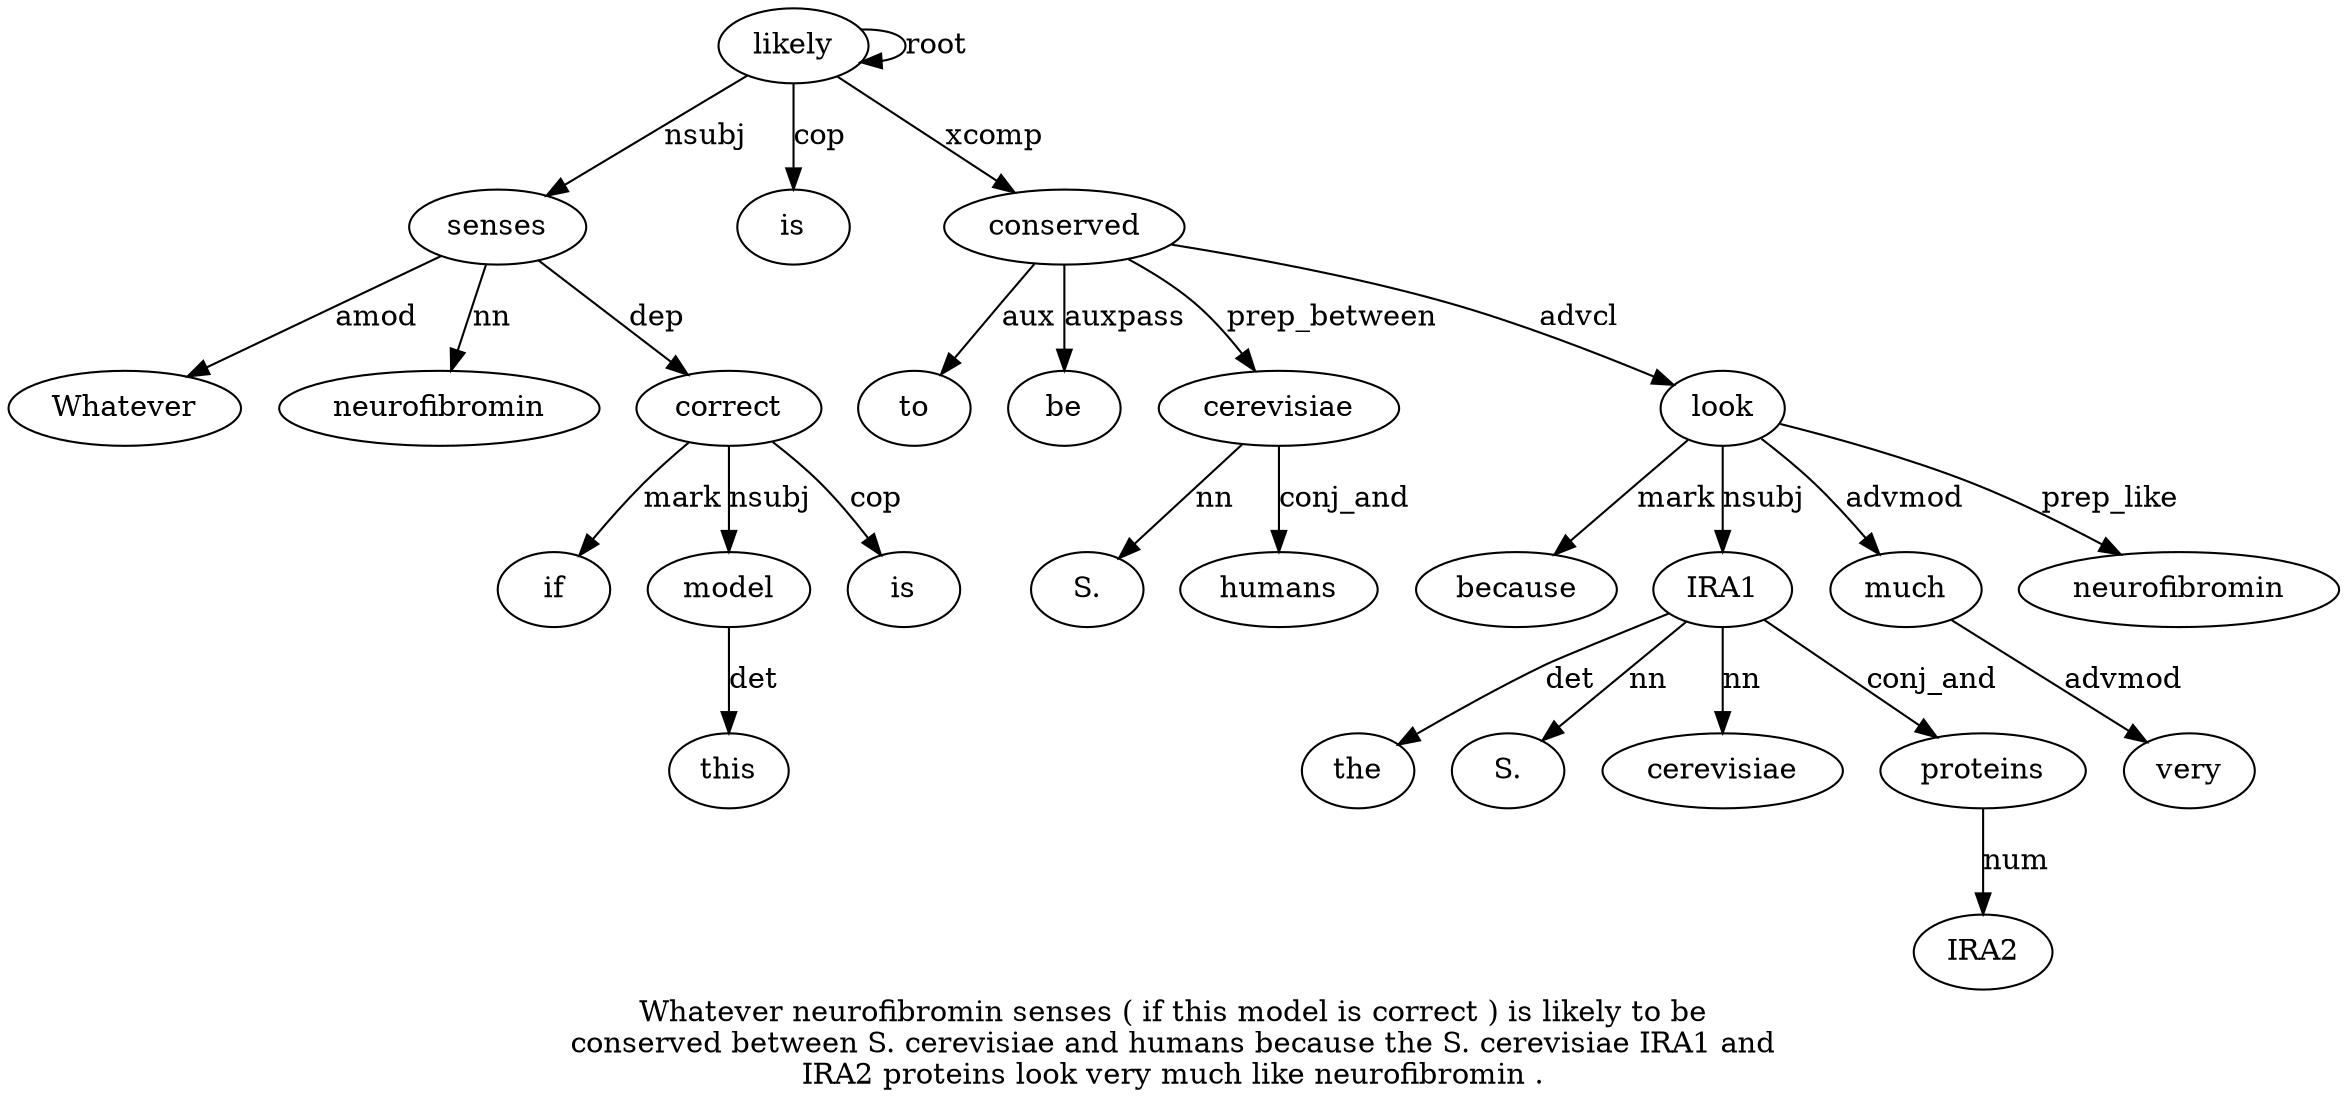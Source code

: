 digraph "Whatever neurofibromin senses ( if this model is correct ) is likely to be conserved between S. cerevisiae and humans because the S. cerevisiae IRA1 and IRA2 proteins look very much like neurofibromin ." {
label="Whatever neurofibromin senses ( if this model is correct ) is likely to be
conserved between S. cerevisiae and humans because the S. cerevisiae IRA1 and
IRA2 proteins look very much like neurofibromin .";
senses3 [style=filled, fillcolor=white, label=senses];
Whatever1 [style=filled, fillcolor=white, label=Whatever];
senses3 -> Whatever1  [label=amod];
neurofibromin2 [style=filled, fillcolor=white, label=neurofibromin];
senses3 -> neurofibromin2  [label=nn];
likely12 [style=filled, fillcolor=white, label=likely];
likely12 -> senses3  [label=nsubj];
correct9 [style=filled, fillcolor=white, label=correct];
if5 [style=filled, fillcolor=white, label=if];
correct9 -> if5  [label=mark];
model7 [style=filled, fillcolor=white, label=model];
this6 [style=filled, fillcolor=white, label=this];
model7 -> this6  [label=det];
correct9 -> model7  [label=nsubj];
is8 [style=filled, fillcolor=white, label=is];
correct9 -> is8  [label=cop];
senses3 -> correct9  [label=dep];
is11 [style=filled, fillcolor=white, label=is];
likely12 -> is11  [label=cop];
likely12 -> likely12  [label=root];
conserved15 [style=filled, fillcolor=white, label=conserved];
to13 [style=filled, fillcolor=white, label=to];
conserved15 -> to13  [label=aux];
be14 [style=filled, fillcolor=white, label=be];
conserved15 -> be14  [label=auxpass];
likely12 -> conserved15  [label=xcomp];
cerevisiae18 [style=filled, fillcolor=white, label=cerevisiae];
"S.17" [style=filled, fillcolor=white, label="S."];
cerevisiae18 -> "S.17"  [label=nn];
conserved15 -> cerevisiae18  [label=prep_between];
humans20 [style=filled, fillcolor=white, label=humans];
cerevisiae18 -> humans20  [label=conj_and];
look29 [style=filled, fillcolor=white, label=look];
because21 [style=filled, fillcolor=white, label=because];
look29 -> because21  [label=mark];
IRA125 [style=filled, fillcolor=white, label=IRA1];
the22 [style=filled, fillcolor=white, label=the];
IRA125 -> the22  [label=det];
"S.23" [style=filled, fillcolor=white, label="S."];
IRA125 -> "S.23"  [label=nn];
cerevisiae24 [style=filled, fillcolor=white, label=cerevisiae];
IRA125 -> cerevisiae24  [label=nn];
look29 -> IRA125  [label=nsubj];
proteins28 [style=filled, fillcolor=white, label=proteins];
IRA227 [style=filled, fillcolor=white, label=IRA2];
proteins28 -> IRA227  [label=num];
IRA125 -> proteins28  [label=conj_and];
conserved15 -> look29  [label=advcl];
much31 [style=filled, fillcolor=white, label=much];
very30 [style=filled, fillcolor=white, label=very];
much31 -> very30  [label=advmod];
look29 -> much31  [label=advmod];
neurofibromin33 [style=filled, fillcolor=white, label=neurofibromin];
look29 -> neurofibromin33  [label=prep_like];
}
